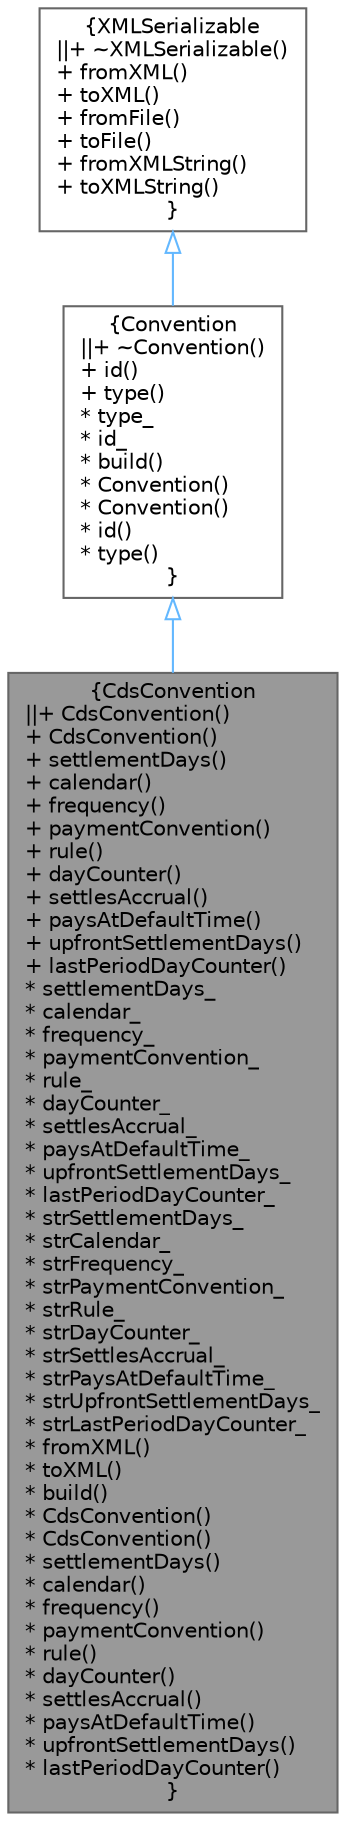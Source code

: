 digraph "CdsConvention"
{
 // INTERACTIVE_SVG=YES
 // LATEX_PDF_SIZE
  bgcolor="transparent";
  edge [fontname=Helvetica,fontsize=10,labelfontname=Helvetica,labelfontsize=10];
  node [fontname=Helvetica,fontsize=10,shape=box,height=0.2,width=0.4];
  Node1 [label="{CdsConvention\n||+ CdsConvention()\l+ CdsConvention()\l+ settlementDays()\l+ calendar()\l+ frequency()\l+ paymentConvention()\l+ rule()\l+ dayCounter()\l+ settlesAccrual()\l+ paysAtDefaultTime()\l+ upfrontSettlementDays()\l+ lastPeriodDayCounter()\l* settlementDays_\l* calendar_\l* frequency_\l* paymentConvention_\l* rule_\l* dayCounter_\l* settlesAccrual_\l* paysAtDefaultTime_\l* upfrontSettlementDays_\l* lastPeriodDayCounter_\l* strSettlementDays_\l* strCalendar_\l* strFrequency_\l* strPaymentConvention_\l* strRule_\l* strDayCounter_\l* strSettlesAccrual_\l* strPaysAtDefaultTime_\l* strUpfrontSettlementDays_\l* strLastPeriodDayCounter_\l* fromXML()\l* toXML()\l* build()\l* CdsConvention()\l* CdsConvention()\l* settlementDays()\l* calendar()\l* frequency()\l* paymentConvention()\l* rule()\l* dayCounter()\l* settlesAccrual()\l* paysAtDefaultTime()\l* upfrontSettlementDays()\l* lastPeriodDayCounter()\l}",height=0.2,width=0.4,color="gray40", fillcolor="grey60", style="filled", fontcolor="black",tooltip="Container for storing Credit Default Swap quote conventions."];
  Node2 -> Node1 [dir="back",color="steelblue1",style="solid",arrowtail="onormal"];
  Node2 [label="{Convention\n||+ ~Convention()\l+ id()\l+ type()\l* type_\l* id_\l* build()\l* Convention()\l* Convention()\l* id()\l* type()\l}",height=0.2,width=0.4,color="gray40", fillcolor="white", style="filled",URL="$classore_1_1data_1_1_convention.html",tooltip="Abstract base class for convention objects."];
  Node3 -> Node2 [dir="back",color="steelblue1",style="solid",arrowtail="onormal"];
  Node3 [label="{XMLSerializable\n||+ ~XMLSerializable()\l+ fromXML()\l+ toXML()\l+ fromFile()\l+ toFile()\l+ fromXMLString()\l+ toXMLString()\l}",height=0.2,width=0.4,color="gray40", fillcolor="white", style="filled",URL="$classore_1_1data_1_1_x_m_l_serializable.html",tooltip="Base class for all serializable classes."];
}

